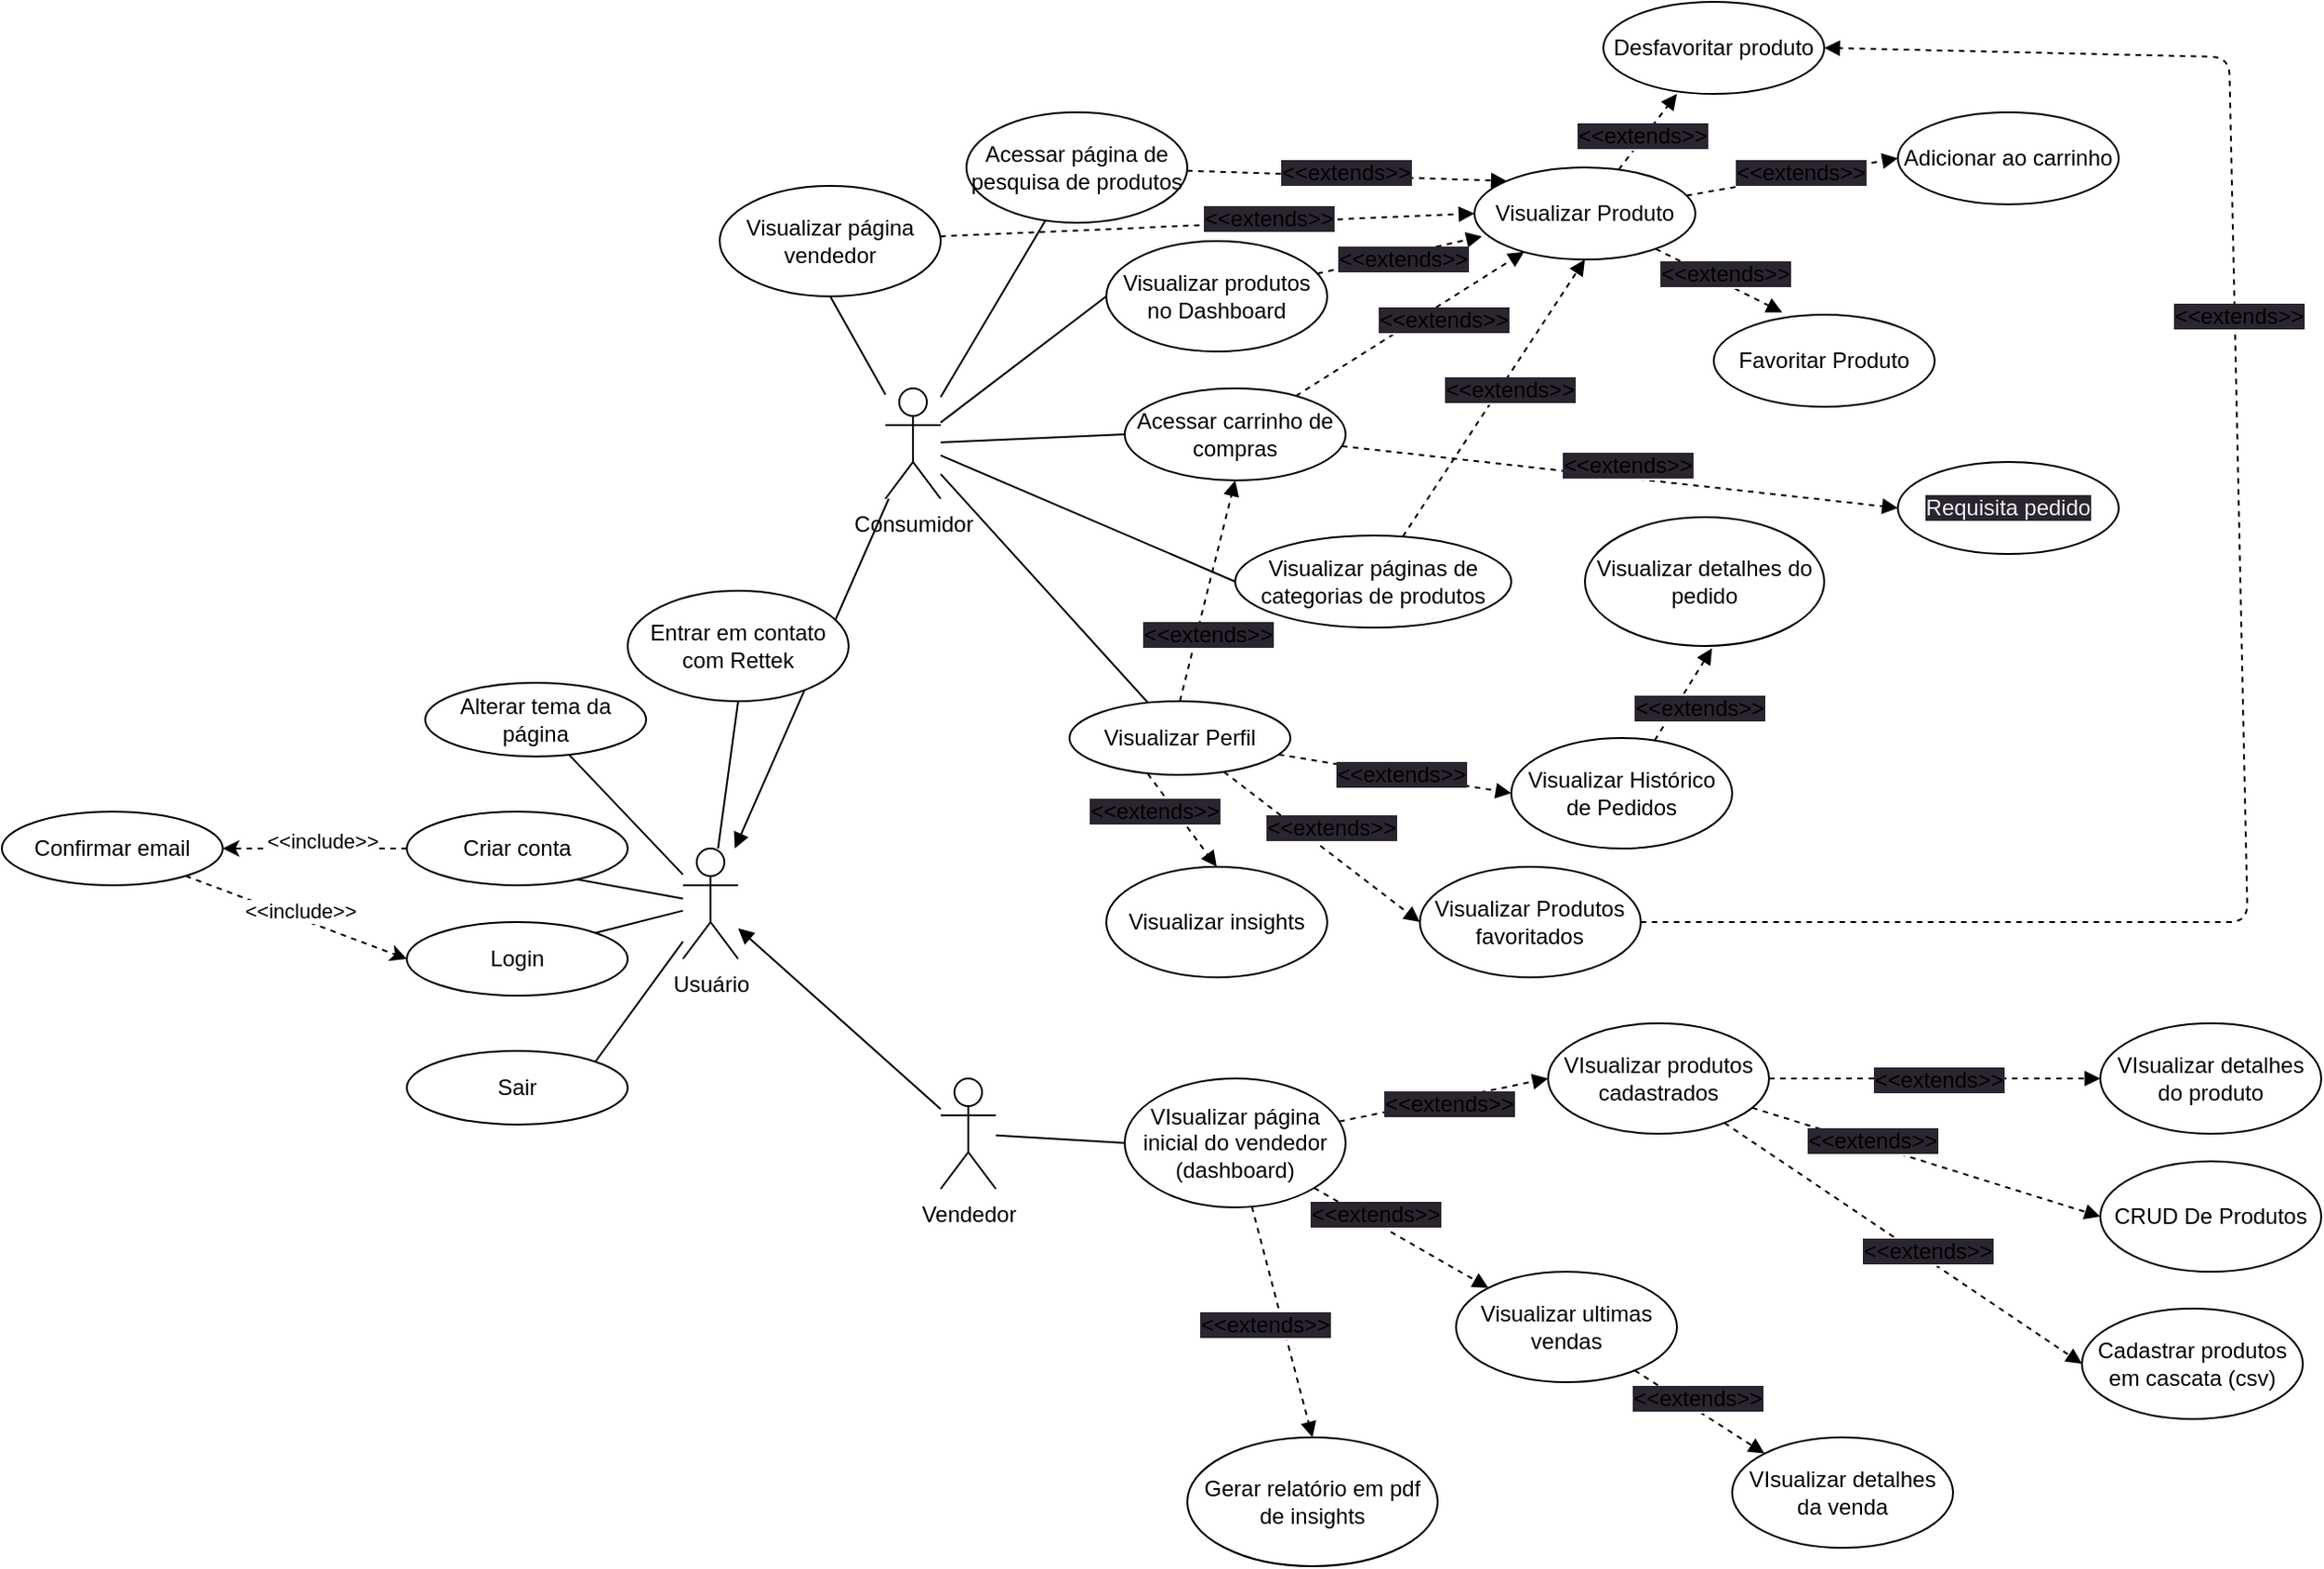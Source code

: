 <mxfile>
    <diagram id="SHxfflHuVev3UwMks305" name="Página-1">
        <mxGraphModel dx="2807" dy="2282" grid="1" gridSize="10" guides="1" tooltips="1" connect="1" arrows="1" fold="1" page="1" pageScale="1" pageWidth="827" pageHeight="1169" math="0" shadow="0">
            <root>
                <mxCell id="0"/>
                <mxCell id="1" parent="0"/>
                <mxCell id="12" style="edgeStyle=none;html=1;endArrow=block;endFill=1;" parent="1" source="2" target="5" edge="1">
                    <mxGeometry relative="1" as="geometry"/>
                </mxCell>
                <mxCell id="14" style="edgeStyle=none;html=1;endArrow=none;endFill=0;entryX=0;entryY=0.5;entryDx=0;entryDy=0;" parent="1" source="2" target="15" edge="1">
                    <mxGeometry relative="1" as="geometry">
                        <mxPoint x="470" y="140" as="targetPoint"/>
                    </mxGeometry>
                </mxCell>
                <mxCell id="18" style="edgeStyle=none;html=1;endArrow=none;endFill=0;entryX=0;entryY=0.5;entryDx=0;entryDy=0;" parent="1" source="2" target="19" edge="1">
                    <mxGeometry relative="1" as="geometry">
                        <mxPoint x="480" y="260" as="targetPoint"/>
                    </mxGeometry>
                </mxCell>
                <mxCell id="20" style="edgeStyle=none;html=1;endArrow=none;endFill=0;entryX=0;entryY=0.5;entryDx=0;entryDy=0;" parent="1" source="2" target="21" edge="1">
                    <mxGeometry relative="1" as="geometry">
                        <mxPoint x="430" y="250" as="targetPoint"/>
                    </mxGeometry>
                </mxCell>
                <mxCell id="22" style="edgeStyle=none;html=1;endArrow=none;endFill=0;" parent="1" source="2" target="23" edge="1">
                    <mxGeometry relative="1" as="geometry">
                        <mxPoint x="380" y="70" as="targetPoint"/>
                    </mxGeometry>
                </mxCell>
                <mxCell id="47" style="edgeStyle=none;html=1;endArrow=none;endFill=0;" parent="1" source="2" target="36" edge="1">
                    <mxGeometry relative="1" as="geometry"/>
                </mxCell>
                <mxCell id="64" style="edgeStyle=none;html=1;endArrow=none;endFill=0;entryX=0.5;entryY=1;entryDx=0;entryDy=0;" parent="1" source="2" target="65" edge="1">
                    <mxGeometry relative="1" as="geometry">
                        <mxPoint x="290" y="110" as="targetPoint"/>
                    </mxGeometry>
                </mxCell>
                <mxCell id="2" value="Consumidor" style="shape=umlActor;verticalLabelPosition=bottom;verticalAlign=top;html=1;outlineConnect=0;" parent="1" vertex="1">
                    <mxGeometry x="310" y="150" width="30" height="60" as="geometry"/>
                </mxCell>
                <mxCell id="13" style="edgeStyle=none;html=1;endArrow=block;endFill=1;" parent="1" source="3" target="5" edge="1">
                    <mxGeometry relative="1" as="geometry"/>
                </mxCell>
                <mxCell id="91" style="edgeStyle=none;html=1;endArrow=none;endFill=0;entryX=0;entryY=0.5;entryDx=0;entryDy=0;" edge="1" parent="1" source="3" target="92">
                    <mxGeometry relative="1" as="geometry">
                        <mxPoint x="430" y="560" as="targetPoint"/>
                    </mxGeometry>
                </mxCell>
                <mxCell id="3" value="Vendedor" style="shape=umlActor;verticalLabelPosition=bottom;verticalAlign=top;html=1;outlineConnect=0;" parent="1" vertex="1">
                    <mxGeometry x="340" y="525" width="30" height="60" as="geometry"/>
                </mxCell>
                <mxCell id="6" style="edgeStyle=none;html=1;endArrow=none;endFill=0;entryX=1;entryY=0;entryDx=0;entryDy=0;" parent="1" source="5" target="7" edge="1">
                    <mxGeometry relative="1" as="geometry">
                        <mxPoint x="550" y="420" as="targetPoint"/>
                    </mxGeometry>
                </mxCell>
                <mxCell id="31" style="edgeStyle=none;html=1;endArrow=none;endFill=0;entryX=1;entryY=0;entryDx=0;entryDy=0;" parent="1" source="5" target="32" edge="1">
                    <mxGeometry relative="1" as="geometry">
                        <mxPoint x="140" y="520" as="targetPoint"/>
                    </mxGeometry>
                </mxCell>
                <mxCell id="33" style="edgeStyle=none;html=1;endArrow=none;endFill=0;" parent="1" source="5" target="34" edge="1">
                    <mxGeometry relative="1" as="geometry">
                        <mxPoint x="170" y="350" as="targetPoint"/>
                    </mxGeometry>
                </mxCell>
                <mxCell id="37" style="edgeStyle=none;html=1;endArrow=none;endFill=0;entryX=0.5;entryY=1;entryDx=0;entryDy=0;" parent="1" source="5" target="29" edge="1">
                    <mxGeometry relative="1" as="geometry">
                        <mxPoint x="175" y="200" as="targetPoint"/>
                    </mxGeometry>
                </mxCell>
                <mxCell id="5" value="Usuário" style="shape=umlActor;verticalLabelPosition=bottom;verticalAlign=top;html=1;outlineConnect=0;" parent="1" vertex="1">
                    <mxGeometry x="200" y="400" width="30" height="60" as="geometry"/>
                </mxCell>
                <mxCell id="7" value="Login" style="ellipse;whiteSpace=wrap;html=1;" parent="1" vertex="1">
                    <mxGeometry x="50" y="440" width="120" height="40" as="geometry"/>
                </mxCell>
                <mxCell id="8" style="edgeStyle=none;html=1;endArrow=none;endFill=0;entryX=0;entryY=0.5;entryDx=0;entryDy=0;" parent="1" source="5" target="9" edge="1">
                    <mxGeometry relative="1" as="geometry">
                        <mxPoint x="570" y="310" as="targetPoint"/>
                        <mxPoint x="220" y="320" as="sourcePoint"/>
                    </mxGeometry>
                </mxCell>
                <mxCell id="85" style="edgeStyle=none;html=1;dashed=1;entryX=1;entryY=0.5;entryDx=0;entryDy=0;" edge="1" parent="1" source="9" target="86">
                    <mxGeometry relative="1" as="geometry">
                        <mxPoint y="390" as="targetPoint"/>
                    </mxGeometry>
                </mxCell>
                <mxCell id="87" value="&amp;lt;&amp;lt;include&amp;gt;&amp;gt;" style="edgeLabel;html=1;align=center;verticalAlign=middle;resizable=0;points=[];" vertex="1" connectable="0" parent="85">
                    <mxGeometry x="-0.419" relative="1" as="geometry">
                        <mxPoint x="-17" y="-4" as="offset"/>
                    </mxGeometry>
                </mxCell>
                <mxCell id="9" value="Criar conta" style="ellipse;whiteSpace=wrap;html=1;" parent="1" vertex="1">
                    <mxGeometry x="50" y="380" width="120" height="40" as="geometry"/>
                </mxCell>
                <mxCell id="39" style="edgeStyle=none;html=1;entryX=0.034;entryY=0.749;entryDx=0;entryDy=0;entryPerimeter=0;endArrow=block;endFill=1;dashed=1;" parent="1" source="15" target="25" edge="1">
                    <mxGeometry relative="1" as="geometry"/>
                </mxCell>
                <mxCell id="45" value="&lt;span style=&quot;font-size: 12px; background-color: rgb(42, 37, 47);&quot;&gt;&amp;lt;&amp;lt;extends&amp;gt;&amp;gt;&lt;/span&gt;" style="edgeLabel;html=1;align=center;verticalAlign=middle;resizable=0;points=[];" parent="39" vertex="1" connectable="0">
                    <mxGeometry x="0.248" relative="1" as="geometry">
                        <mxPoint x="-10" y="5" as="offset"/>
                    </mxGeometry>
                </mxCell>
                <mxCell id="15" value="Visualizar produtos no Dashboard" style="ellipse;whiteSpace=wrap;html=1;" parent="1" vertex="1">
                    <mxGeometry x="430" y="70" width="120" height="60" as="geometry"/>
                </mxCell>
                <mxCell id="40" style="edgeStyle=none;html=1;endArrow=block;endFill=1;dashed=1;" parent="1" source="19" target="25" edge="1">
                    <mxGeometry relative="1" as="geometry"/>
                </mxCell>
                <mxCell id="44" value="&lt;span style=&quot;font-size: 12px; background-color: rgb(42, 37, 47);&quot;&gt;&amp;lt;&amp;lt;extends&amp;gt;&amp;gt;&lt;/span&gt;" style="edgeLabel;html=1;align=center;verticalAlign=middle;resizable=0;points=[];" parent="40" vertex="1" connectable="0">
                    <mxGeometry x="0.297" y="3" relative="1" as="geometry">
                        <mxPoint x="1" y="12" as="offset"/>
                    </mxGeometry>
                </mxCell>
                <mxCell id="77" style="edgeStyle=none;html=1;dashed=1;endArrow=block;endFill=1;entryX=0;entryY=0.5;entryDx=0;entryDy=0;" parent="1" source="19" target="79" edge="1">
                    <mxGeometry relative="1" as="geometry">
                        <mxPoint x="920" y="210" as="targetPoint"/>
                    </mxGeometry>
                </mxCell>
                <mxCell id="19" value="Acessar carrinho de compras" style="ellipse;whiteSpace=wrap;html=1;" parent="1" vertex="1">
                    <mxGeometry x="440" y="150" width="120" height="50" as="geometry"/>
                </mxCell>
                <mxCell id="41" style="edgeStyle=none;html=1;entryX=0.5;entryY=1;entryDx=0;entryDy=0;endArrow=block;endFill=1;dashed=1;" parent="1" source="21" target="25" edge="1">
                    <mxGeometry relative="1" as="geometry"/>
                </mxCell>
                <mxCell id="43" value="&lt;span style=&quot;font-size: 12px; background-color: rgb(42, 37, 47);&quot;&gt;&amp;lt;&amp;lt;extends&amp;gt;&amp;gt;&lt;/span&gt;" style="edgeLabel;html=1;align=center;verticalAlign=middle;resizable=0;points=[];" parent="41" vertex="1" connectable="0">
                    <mxGeometry x="-0.251" y="-4" relative="1" as="geometry">
                        <mxPoint x="17" y="-26" as="offset"/>
                    </mxGeometry>
                </mxCell>
                <mxCell id="21" value="Visualizar páginas de categorias de produtos" style="ellipse;whiteSpace=wrap;html=1;" parent="1" vertex="1">
                    <mxGeometry x="500" y="230" width="150" height="50" as="geometry"/>
                </mxCell>
                <mxCell id="38" style="edgeStyle=none;html=1;entryX=0;entryY=0;entryDx=0;entryDy=0;endArrow=block;endFill=1;dashed=1;" parent="1" source="23" target="25" edge="1">
                    <mxGeometry relative="1" as="geometry"/>
                </mxCell>
                <mxCell id="46" value="&lt;span style=&quot;font-size: 12px; background-color: rgb(42, 37, 47);&quot;&gt;&amp;lt;&amp;lt;extends&amp;gt;&amp;gt;&lt;/span&gt;" style="edgeLabel;html=1;align=center;verticalAlign=middle;resizable=0;points=[];" parent="38" vertex="1" connectable="0">
                    <mxGeometry x="0.32" y="3" relative="1" as="geometry">
                        <mxPoint x="-29" as="offset"/>
                    </mxGeometry>
                </mxCell>
                <mxCell id="23" value="Acessar página de pesquisa de produtos" style="ellipse;whiteSpace=wrap;html=1;" parent="1" vertex="1">
                    <mxGeometry x="354" width="120" height="60" as="geometry"/>
                </mxCell>
                <mxCell id="68" style="edgeStyle=none;html=1;dashed=1;endArrow=block;endFill=1;entryX=0.31;entryY=-0.026;entryDx=0;entryDy=0;entryPerimeter=0;" parent="1" source="25" target="69" edge="1">
                    <mxGeometry relative="1" as="geometry">
                        <mxPoint x="800" y="110" as="targetPoint"/>
                    </mxGeometry>
                </mxCell>
                <mxCell id="70" style="edgeStyle=none;html=1;dashed=1;endArrow=block;endFill=1;entryX=0;entryY=0.5;entryDx=0;entryDy=0;" parent="1" source="25" target="71" edge="1">
                    <mxGeometry relative="1" as="geometry">
                        <mxPoint x="810" y="40" as="targetPoint"/>
                    </mxGeometry>
                </mxCell>
                <mxCell id="72" style="edgeStyle=none;html=1;dashed=1;endArrow=block;endFill=1;" parent="1" source="25" edge="1">
                    <mxGeometry relative="1" as="geometry">
                        <mxPoint x="740" y="-10" as="targetPoint"/>
                    </mxGeometry>
                </mxCell>
                <mxCell id="25" value="Visualizar Produto" style="ellipse;whiteSpace=wrap;html=1;" parent="1" vertex="1">
                    <mxGeometry x="630" y="30" width="120" height="50" as="geometry"/>
                </mxCell>
                <mxCell id="29" value="Entrar em contato com Rettek" style="ellipse;whiteSpace=wrap;html=1;" parent="1" vertex="1">
                    <mxGeometry x="170" y="260" width="120" height="60" as="geometry"/>
                </mxCell>
                <mxCell id="32" value="Sair" style="ellipse;whiteSpace=wrap;html=1;" parent="1" vertex="1">
                    <mxGeometry x="50" y="510" width="120" height="40" as="geometry"/>
                </mxCell>
                <mxCell id="34" value="Alterar tema da página" style="ellipse;whiteSpace=wrap;html=1;" parent="1" vertex="1">
                    <mxGeometry x="60" y="310" width="120" height="40" as="geometry"/>
                </mxCell>
                <mxCell id="48" style="edgeStyle=none;html=1;endArrow=block;endFill=1;dashed=1;entryX=0;entryY=0.5;entryDx=0;entryDy=0;" parent="1" source="36" target="50" edge="1">
                    <mxGeometry relative="1" as="geometry">
                        <mxPoint x="660" y="370" as="targetPoint"/>
                    </mxGeometry>
                </mxCell>
                <mxCell id="49" value="&lt;span style=&quot;font-size: 12px; background-color: rgb(42, 37, 47);&quot;&gt;&amp;lt;&amp;lt;extends&amp;gt;&amp;gt;&lt;/span&gt;" style="edgeLabel;html=1;align=center;verticalAlign=middle;resizable=0;points=[];" parent="48" vertex="1" connectable="0">
                    <mxGeometry x="-0.34" y="-2" relative="1" as="geometry">
                        <mxPoint x="24" y="2" as="offset"/>
                    </mxGeometry>
                </mxCell>
                <mxCell id="36" value="Visualizar Perfil" style="ellipse;whiteSpace=wrap;html=1;" parent="1" vertex="1">
                    <mxGeometry x="410" y="320" width="120" height="40" as="geometry"/>
                </mxCell>
                <mxCell id="57" style="edgeStyle=none;html=1;dashed=1;endArrow=block;endFill=1;entryX=0.531;entryY=1.018;entryDx=0;entryDy=0;entryPerimeter=0;" parent="1" source="50" target="60" edge="1">
                    <mxGeometry relative="1" as="geometry">
                        <mxPoint x="880" y="390" as="targetPoint"/>
                    </mxGeometry>
                </mxCell>
                <mxCell id="59" value="&lt;span style=&quot;font-size: 12px; background-color: rgb(42, 37, 47);&quot;&gt;&amp;lt;&amp;lt;extends&amp;gt;&amp;gt;&lt;/span&gt;" style="edgeLabel;html=1;align=center;verticalAlign=middle;resizable=0;points=[];" parent="57" vertex="1" connectable="0">
                    <mxGeometry x="-0.37" y="-2" relative="1" as="geometry">
                        <mxPoint x="12" y="-3" as="offset"/>
                    </mxGeometry>
                </mxCell>
                <mxCell id="50" value="Visualizar Histórico de Pedidos" style="ellipse;whiteSpace=wrap;html=1;" parent="1" vertex="1">
                    <mxGeometry x="650" y="340" width="120" height="60" as="geometry"/>
                </mxCell>
                <mxCell id="51" style="edgeStyle=none;html=1;endArrow=block;endFill=1;dashed=1;entryX=0;entryY=0.5;entryDx=0;entryDy=0;" parent="1" source="36" target="53" edge="1">
                    <mxGeometry relative="1" as="geometry">
                        <mxPoint x="610.33" y="440" as="targetPoint"/>
                        <mxPoint x="473.996" y="418.944" as="sourcePoint"/>
                    </mxGeometry>
                </mxCell>
                <mxCell id="52" value="&lt;span style=&quot;font-size: 12px; background-color: rgb(42, 37, 47);&quot;&gt;&amp;lt;&amp;lt;extends&amp;gt;&amp;gt;&lt;/span&gt;" style="edgeLabel;html=1;align=center;verticalAlign=middle;resizable=0;points=[];" parent="51" vertex="1" connectable="0">
                    <mxGeometry x="-0.34" y="-2" relative="1" as="geometry">
                        <mxPoint x="24" y="2" as="offset"/>
                    </mxGeometry>
                </mxCell>
                <mxCell id="83" style="edgeStyle=none;html=1;dashed=1;endArrow=block;endFill=1;entryX=1;entryY=0.5;entryDx=0;entryDy=0;" parent="1" source="53" target="73" edge="1">
                    <mxGeometry relative="1" as="geometry">
                        <mxPoint x="931.026" y="-100" as="targetPoint"/>
                        <Array as="points">
                            <mxPoint x="1050" y="440"/>
                            <mxPoint x="1040" y="-30"/>
                        </Array>
                    </mxGeometry>
                </mxCell>
                <mxCell id="84" value="&lt;span style=&quot;font-size: 12px; background-color: rgb(42, 37, 47);&quot;&gt;&amp;lt;&amp;lt;extends&amp;gt;&amp;gt;&lt;/span&gt;" style="edgeLabel;html=1;align=center;verticalAlign=middle;resizable=0;points=[];" parent="83" vertex="1" connectable="0">
                    <mxGeometry x="0.292" y="-2" relative="1" as="geometry">
                        <mxPoint as="offset"/>
                    </mxGeometry>
                </mxCell>
                <mxCell id="53" value="Visualizar Produtos favoritados" style="ellipse;whiteSpace=wrap;html=1;" parent="1" vertex="1">
                    <mxGeometry x="600.33" y="410" width="120" height="60" as="geometry"/>
                </mxCell>
                <mxCell id="54" style="edgeStyle=none;html=1;endArrow=block;endFill=1;dashed=1;entryX=0.5;entryY=1;entryDx=0;entryDy=0;" parent="1" target="19" edge="1">
                    <mxGeometry relative="1" as="geometry">
                        <mxPoint x="478.165" y="410" as="targetPoint"/>
                        <mxPoint x="470" y="320" as="sourcePoint"/>
                    </mxGeometry>
                </mxCell>
                <mxCell id="55" value="&lt;span style=&quot;font-size: 12px; background-color: rgb(42, 37, 47);&quot;&gt;&amp;lt;&amp;lt;extends&amp;gt;&amp;gt;&lt;/span&gt;" style="edgeLabel;html=1;align=center;verticalAlign=middle;resizable=0;points=[];" parent="54" vertex="1" connectable="0">
                    <mxGeometry x="-0.34" y="-2" relative="1" as="geometry">
                        <mxPoint x="3" y="3" as="offset"/>
                    </mxGeometry>
                </mxCell>
                <mxCell id="60" value="Visualizar detalhes do pedido" style="ellipse;whiteSpace=wrap;html=1;" parent="1" vertex="1">
                    <mxGeometry x="690" y="220" width="130" height="70" as="geometry"/>
                </mxCell>
                <mxCell id="61" style="edgeStyle=none;html=1;endArrow=block;endFill=1;dashed=1;entryX=0.5;entryY=0;entryDx=0;entryDy=0;exitX=0.354;exitY=0.984;exitDx=0;exitDy=0;exitPerimeter=0;" parent="1" source="36" target="63" edge="1">
                    <mxGeometry relative="1" as="geometry">
                        <mxPoint x="506.47" y="480" as="targetPoint"/>
                        <mxPoint x="389.996" y="398.351" as="sourcePoint"/>
                    </mxGeometry>
                </mxCell>
                <mxCell id="62" value="&lt;span style=&quot;font-size: 12px; background-color: rgb(42, 37, 47);&quot;&gt;&amp;lt;&amp;lt;extends&amp;gt;&amp;gt;&lt;/span&gt;" style="edgeLabel;html=1;align=center;verticalAlign=middle;resizable=0;points=[];" parent="61" vertex="1" connectable="0">
                    <mxGeometry x="-0.34" y="-2" relative="1" as="geometry">
                        <mxPoint x="-8" y="2" as="offset"/>
                    </mxGeometry>
                </mxCell>
                <mxCell id="63" value="Visualizar insights" style="ellipse;whiteSpace=wrap;html=1;" parent="1" vertex="1">
                    <mxGeometry x="430" y="410" width="120" height="60" as="geometry"/>
                </mxCell>
                <mxCell id="66" style="edgeStyle=none;html=1;entryX=0;entryY=0.5;entryDx=0;entryDy=0;endArrow=block;endFill=1;dashed=1;" parent="1" source="65" target="25" edge="1">
                    <mxGeometry relative="1" as="geometry"/>
                </mxCell>
                <mxCell id="67" value="&lt;span style=&quot;font-size: 12px; background-color: rgb(42, 37, 47);&quot;&gt;&amp;lt;&amp;lt;extends&amp;gt;&amp;gt;&lt;/span&gt;" style="edgeLabel;html=1;align=center;verticalAlign=middle;resizable=0;points=[];" parent="66" vertex="1" connectable="0">
                    <mxGeometry x="0.23" y="2" relative="1" as="geometry">
                        <mxPoint as="offset"/>
                    </mxGeometry>
                </mxCell>
                <mxCell id="65" value="Visualizar página vendedor" style="ellipse;whiteSpace=wrap;html=1;" parent="1" vertex="1">
                    <mxGeometry x="220" y="40" width="120" height="60" as="geometry"/>
                </mxCell>
                <mxCell id="69" value="Favoritar Produto" style="ellipse;whiteSpace=wrap;html=1;" parent="1" vertex="1">
                    <mxGeometry x="760" y="110" width="120" height="50" as="geometry"/>
                </mxCell>
                <mxCell id="71" value="Adicionar ao carrinho" style="ellipse;whiteSpace=wrap;html=1;" parent="1" vertex="1">
                    <mxGeometry x="860" width="120" height="50" as="geometry"/>
                </mxCell>
                <mxCell id="73" value="Desfavoritar produto" style="ellipse;whiteSpace=wrap;html=1;" parent="1" vertex="1">
                    <mxGeometry x="700" y="-60" width="120" height="50" as="geometry"/>
                </mxCell>
                <mxCell id="74" value="&lt;span style=&quot;font-size: 12px; background-color: rgb(42, 37, 47);&quot;&gt;&amp;lt;&amp;lt;extends&amp;gt;&amp;gt;&lt;/span&gt;" style="edgeLabel;html=1;align=center;verticalAlign=middle;resizable=0;points=[];" parent="1" vertex="1" connectable="0">
                    <mxGeometry x="574.995" y="34.997" as="geometry">
                        <mxPoint x="146" y="-22" as="offset"/>
                    </mxGeometry>
                </mxCell>
                <mxCell id="75" value="&lt;span style=&quot;font-size: 12px; background-color: rgb(42, 37, 47);&quot;&gt;&amp;lt;&amp;lt;extends&amp;gt;&amp;gt;&lt;/span&gt;" style="edgeLabel;html=1;align=center;verticalAlign=middle;resizable=0;points=[];" parent="1" vertex="1" connectable="0">
                    <mxGeometry x="660.325" y="54.997" as="geometry">
                        <mxPoint x="146" y="-22" as="offset"/>
                    </mxGeometry>
                </mxCell>
                <mxCell id="76" value="&lt;span style=&quot;font-size: 12px; background-color: rgb(42, 37, 47);&quot;&gt;&amp;lt;&amp;lt;extends&amp;gt;&amp;gt;&lt;/span&gt;" style="edgeLabel;html=1;align=center;verticalAlign=middle;resizable=0;points=[];" parent="1" vertex="1" connectable="0">
                    <mxGeometry x="619.995" y="109.997" as="geometry">
                        <mxPoint x="146" y="-22" as="offset"/>
                    </mxGeometry>
                </mxCell>
                <mxCell id="78" value="&lt;span style=&quot;font-size: 12px; background-color: rgb(42, 37, 47);&quot;&gt;&amp;lt;&amp;lt;extends&amp;gt;&amp;gt;&lt;/span&gt;" style="edgeLabel;html=1;align=center;verticalAlign=middle;resizable=0;points=[];" parent="1" vertex="1" connectable="0">
                    <mxGeometry x="709.998" y="189.999" as="geometry">
                        <mxPoint x="3" y="2" as="offset"/>
                    </mxGeometry>
                </mxCell>
                <mxCell id="79" value="&lt;span style=&quot;color: rgb(240, 240, 240); font-family: Helvetica; font-size: 12px; font-style: normal; font-variant-ligatures: normal; font-variant-caps: normal; font-weight: 400; letter-spacing: normal; orphans: 2; text-align: center; text-indent: 0px; text-transform: none; widows: 2; word-spacing: 0px; -webkit-text-stroke-width: 0px; background-color: rgb(42, 37, 47); text-decoration-thickness: initial; text-decoration-style: initial; text-decoration-color: initial; float: none; display: inline !important;&quot;&gt;Requisita pedido&lt;/span&gt;" style="ellipse;whiteSpace=wrap;html=1;" parent="1" vertex="1">
                    <mxGeometry x="860" y="190" width="120" height="50" as="geometry"/>
                </mxCell>
                <mxCell id="89" style="edgeStyle=none;html=1;entryX=0;entryY=0.5;entryDx=0;entryDy=0;dashed=1;" edge="1" parent="1" source="86" target="7">
                    <mxGeometry relative="1" as="geometry"/>
                </mxCell>
                <mxCell id="86" value="Confirmar email" style="ellipse;whiteSpace=wrap;html=1;" vertex="1" parent="1">
                    <mxGeometry x="-170" y="380" width="120" height="40" as="geometry"/>
                </mxCell>
                <mxCell id="90" value="&amp;lt;&amp;lt;include&amp;gt;&amp;gt;" style="edgeLabel;html=1;align=center;verticalAlign=middle;resizable=0;points=[];" vertex="1" connectable="0" parent="1">
                    <mxGeometry x="10" y="410" as="geometry">
                        <mxPoint x="-18" y="24" as="offset"/>
                    </mxGeometry>
                </mxCell>
                <mxCell id="93" style="edgeStyle=none;html=1;endArrow=block;endFill=1;dashed=1;entryX=0;entryY=0.5;entryDx=0;entryDy=0;" edge="1" parent="1" source="92" target="94">
                    <mxGeometry relative="1" as="geometry">
                        <mxPoint x="640" y="530" as="targetPoint"/>
                    </mxGeometry>
                </mxCell>
                <mxCell id="95" style="edgeStyle=none;html=1;dashed=1;endArrow=block;endFill=1;entryX=0;entryY=0;entryDx=0;entryDy=0;" edge="1" parent="1" source="92" target="96">
                    <mxGeometry relative="1" as="geometry">
                        <mxPoint x="670" y="620" as="targetPoint"/>
                    </mxGeometry>
                </mxCell>
                <mxCell id="108" style="edgeStyle=none;html=1;dashed=1;endArrow=block;endFill=1;entryX=0.5;entryY=0;entryDx=0;entryDy=0;" edge="1" parent="1" source="92" target="109">
                    <mxGeometry relative="1" as="geometry">
                        <mxPoint x="520" y="710" as="targetPoint"/>
                    </mxGeometry>
                </mxCell>
                <mxCell id="92" value="VIsualizar página inicial do vendedor (dashboard)" style="ellipse;whiteSpace=wrap;html=1;" vertex="1" parent="1">
                    <mxGeometry x="440" y="525" width="120" height="70" as="geometry"/>
                </mxCell>
                <mxCell id="99" style="edgeStyle=none;html=1;dashed=1;endArrow=block;endFill=1;entryX=0;entryY=0.5;entryDx=0;entryDy=0;" edge="1" parent="1" source="94" target="100">
                    <mxGeometry relative="1" as="geometry">
                        <mxPoint x="880" y="530" as="targetPoint"/>
                    </mxGeometry>
                </mxCell>
                <mxCell id="101" style="edgeStyle=none;html=1;dashed=1;endArrow=block;endFill=1;entryX=0;entryY=0.5;entryDx=0;entryDy=0;" edge="1" parent="1" source="94" target="102">
                    <mxGeometry relative="1" as="geometry">
                        <mxPoint x="900" y="600" as="targetPoint"/>
                    </mxGeometry>
                </mxCell>
                <mxCell id="103" style="edgeStyle=none;html=1;dashed=1;endArrow=block;endFill=1;" edge="1" parent="1" source="94">
                    <mxGeometry relative="1" as="geometry">
                        <mxPoint x="960" y="680" as="targetPoint"/>
                    </mxGeometry>
                </mxCell>
                <mxCell id="94" value="VIsualizar produtos cadastrados" style="ellipse;whiteSpace=wrap;html=1;" vertex="1" parent="1">
                    <mxGeometry x="670" y="495" width="120" height="60" as="geometry"/>
                </mxCell>
                <mxCell id="106" style="edgeStyle=none;html=1;dashed=1;endArrow=block;endFill=1;entryX=0;entryY=0;entryDx=0;entryDy=0;" edge="1" parent="1" source="96" target="107">
                    <mxGeometry relative="1" as="geometry">
                        <mxPoint x="840" y="690" as="targetPoint"/>
                    </mxGeometry>
                </mxCell>
                <mxCell id="96" value="Visualizar ultimas vendas" style="ellipse;whiteSpace=wrap;html=1;" vertex="1" parent="1">
                    <mxGeometry x="620" y="630" width="120" height="60" as="geometry"/>
                </mxCell>
                <mxCell id="100" value="VIsualizar detalhes do produto" style="ellipse;whiteSpace=wrap;html=1;" vertex="1" parent="1">
                    <mxGeometry x="970" y="495" width="120" height="60" as="geometry"/>
                </mxCell>
                <mxCell id="102" value="CRUD De Produtos" style="ellipse;whiteSpace=wrap;html=1;" vertex="1" parent="1">
                    <mxGeometry x="970" y="570" width="120" height="60" as="geometry"/>
                </mxCell>
                <mxCell id="105" value="Cadastrar produtos em cascata (csv)" style="ellipse;whiteSpace=wrap;html=1;" vertex="1" parent="1">
                    <mxGeometry x="960" y="650" width="120" height="60" as="geometry"/>
                </mxCell>
                <mxCell id="107" value="VIsualizar detalhes da venda" style="ellipse;whiteSpace=wrap;html=1;" vertex="1" parent="1">
                    <mxGeometry x="770" y="720" width="120" height="60" as="geometry"/>
                </mxCell>
                <mxCell id="109" value="Gerar relatório em pdf de insights" style="ellipse;whiteSpace=wrap;html=1;" vertex="1" parent="1">
                    <mxGeometry x="474" y="720" width="136" height="70" as="geometry"/>
                </mxCell>
                <mxCell id="110" value="&lt;span style=&quot;font-size: 12px; background-color: rgb(42, 37, 47);&quot;&gt;&amp;lt;&amp;lt;extends&amp;gt;&amp;gt;&lt;/span&gt;" style="edgeLabel;html=1;align=center;verticalAlign=middle;resizable=0;points=[];" vertex="1" connectable="0" parent="1">
                    <mxGeometry x="519.995" y="640.003" as="geometry">
                        <mxPoint x="-4" y="19" as="offset"/>
                    </mxGeometry>
                </mxCell>
                <mxCell id="111" value="&lt;span style=&quot;font-size: 12px; background-color: rgb(42, 37, 47);&quot;&gt;&amp;lt;&amp;lt;extends&amp;gt;&amp;gt;&lt;/span&gt;" style="edgeLabel;html=1;align=center;verticalAlign=middle;resizable=0;points=[];" vertex="1" connectable="0" parent="1">
                    <mxGeometry x="579.995" y="580.003" as="geometry">
                        <mxPoint x="-4" y="19" as="offset"/>
                    </mxGeometry>
                </mxCell>
                <mxCell id="112" value="&lt;span style=&quot;font-size: 12px; background-color: rgb(42, 37, 47);&quot;&gt;&amp;lt;&amp;lt;extends&amp;gt;&amp;gt;&lt;/span&gt;" style="edgeLabel;html=1;align=center;verticalAlign=middle;resizable=0;points=[];" vertex="1" connectable="0" parent="1">
                    <mxGeometry x="619.995" y="520.003" as="geometry">
                        <mxPoint x="-4" y="19" as="offset"/>
                    </mxGeometry>
                </mxCell>
                <mxCell id="113" value="&lt;span style=&quot;font-size: 12px; background-color: rgb(42, 37, 47);&quot;&gt;&amp;lt;&amp;lt;extends&amp;gt;&amp;gt;&lt;/span&gt;" style="edgeLabel;html=1;align=center;verticalAlign=middle;resizable=0;points=[];fontStyle=0" vertex="1" connectable="0" parent="1">
                    <mxGeometry x="754.995" y="680.003" as="geometry">
                        <mxPoint x="-4" y="19" as="offset"/>
                    </mxGeometry>
                </mxCell>
                <mxCell id="114" value="&lt;span style=&quot;font-size: 12px; background-color: rgb(42, 37, 47);&quot;&gt;&amp;lt;&amp;lt;extends&amp;gt;&amp;gt;&lt;/span&gt;" style="edgeLabel;html=1;align=center;verticalAlign=middle;resizable=0;points=[];" vertex="1" connectable="0" parent="1">
                    <mxGeometry x="879.995" y="600.003" as="geometry">
                        <mxPoint x="-4" y="19" as="offset"/>
                    </mxGeometry>
                </mxCell>
                <mxCell id="115" value="&lt;span style=&quot;font-size: 12px; background-color: rgb(42, 37, 47); font-weight: normal;&quot;&gt;&amp;lt;&amp;lt;extends&amp;gt;&amp;gt;&lt;/span&gt;" style="edgeLabel;html=1;align=center;verticalAlign=middle;resizable=0;points=[];fontStyle=1" vertex="1" connectable="0" parent="1">
                    <mxGeometry x="849.995" y="540.003" as="geometry">
                        <mxPoint x="-4" y="19" as="offset"/>
                    </mxGeometry>
                </mxCell>
                <mxCell id="116" value="&lt;span style=&quot;font-size: 12px; background-color: rgb(42, 37, 47); font-weight: normal;&quot;&gt;&amp;lt;&amp;lt;extends&amp;gt;&amp;gt;&lt;/span&gt;" style="edgeLabel;html=1;align=center;verticalAlign=middle;resizable=0;points=[];fontStyle=1" vertex="1" connectable="0" parent="1">
                    <mxGeometry x="885.995" y="507.003" as="geometry">
                        <mxPoint x="-4" y="19" as="offset"/>
                    </mxGeometry>
                </mxCell>
            </root>
        </mxGraphModel>
    </diagram>
</mxfile>